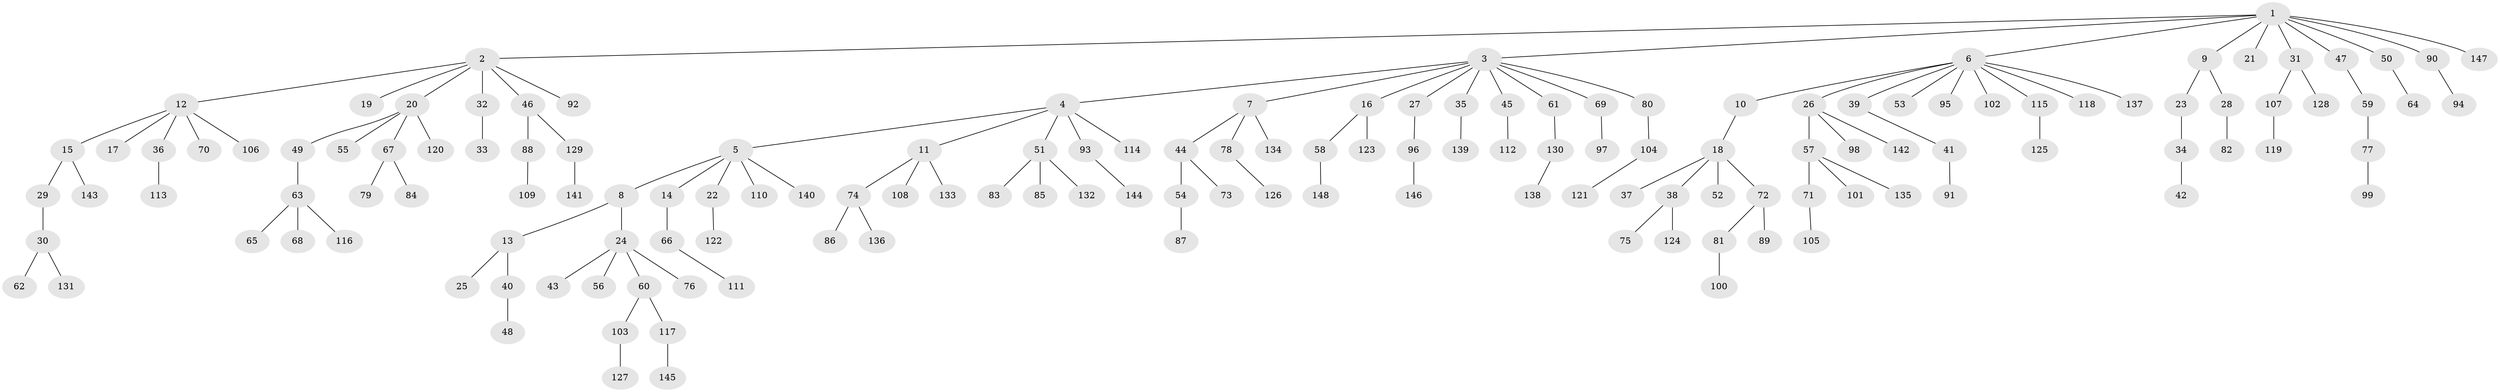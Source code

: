 // coarse degree distribution, {18: 0.009433962264150943, 6: 0.009433962264150943, 5: 0.04716981132075472, 9: 0.009433962264150943, 4: 0.03773584905660377, 3: 0.10377358490566038, 2: 0.18867924528301888, 1: 0.5943396226415094}
// Generated by graph-tools (version 1.1) at 2025/42/03/06/25 10:42:05]
// undirected, 148 vertices, 147 edges
graph export_dot {
graph [start="1"]
  node [color=gray90,style=filled];
  1;
  2;
  3;
  4;
  5;
  6;
  7;
  8;
  9;
  10;
  11;
  12;
  13;
  14;
  15;
  16;
  17;
  18;
  19;
  20;
  21;
  22;
  23;
  24;
  25;
  26;
  27;
  28;
  29;
  30;
  31;
  32;
  33;
  34;
  35;
  36;
  37;
  38;
  39;
  40;
  41;
  42;
  43;
  44;
  45;
  46;
  47;
  48;
  49;
  50;
  51;
  52;
  53;
  54;
  55;
  56;
  57;
  58;
  59;
  60;
  61;
  62;
  63;
  64;
  65;
  66;
  67;
  68;
  69;
  70;
  71;
  72;
  73;
  74;
  75;
  76;
  77;
  78;
  79;
  80;
  81;
  82;
  83;
  84;
  85;
  86;
  87;
  88;
  89;
  90;
  91;
  92;
  93;
  94;
  95;
  96;
  97;
  98;
  99;
  100;
  101;
  102;
  103;
  104;
  105;
  106;
  107;
  108;
  109;
  110;
  111;
  112;
  113;
  114;
  115;
  116;
  117;
  118;
  119;
  120;
  121;
  122;
  123;
  124;
  125;
  126;
  127;
  128;
  129;
  130;
  131;
  132;
  133;
  134;
  135;
  136;
  137;
  138;
  139;
  140;
  141;
  142;
  143;
  144;
  145;
  146;
  147;
  148;
  1 -- 2;
  1 -- 3;
  1 -- 6;
  1 -- 9;
  1 -- 21;
  1 -- 31;
  1 -- 47;
  1 -- 50;
  1 -- 90;
  1 -- 147;
  2 -- 12;
  2 -- 19;
  2 -- 20;
  2 -- 32;
  2 -- 46;
  2 -- 92;
  3 -- 4;
  3 -- 7;
  3 -- 16;
  3 -- 27;
  3 -- 35;
  3 -- 45;
  3 -- 61;
  3 -- 69;
  3 -- 80;
  4 -- 5;
  4 -- 11;
  4 -- 51;
  4 -- 93;
  4 -- 114;
  5 -- 8;
  5 -- 14;
  5 -- 22;
  5 -- 110;
  5 -- 140;
  6 -- 10;
  6 -- 26;
  6 -- 39;
  6 -- 53;
  6 -- 95;
  6 -- 102;
  6 -- 115;
  6 -- 118;
  6 -- 137;
  7 -- 44;
  7 -- 78;
  7 -- 134;
  8 -- 13;
  8 -- 24;
  9 -- 23;
  9 -- 28;
  10 -- 18;
  11 -- 74;
  11 -- 108;
  11 -- 133;
  12 -- 15;
  12 -- 17;
  12 -- 36;
  12 -- 70;
  12 -- 106;
  13 -- 25;
  13 -- 40;
  14 -- 66;
  15 -- 29;
  15 -- 143;
  16 -- 58;
  16 -- 123;
  18 -- 37;
  18 -- 38;
  18 -- 52;
  18 -- 72;
  20 -- 49;
  20 -- 55;
  20 -- 67;
  20 -- 120;
  22 -- 122;
  23 -- 34;
  24 -- 43;
  24 -- 56;
  24 -- 60;
  24 -- 76;
  26 -- 57;
  26 -- 98;
  26 -- 142;
  27 -- 96;
  28 -- 82;
  29 -- 30;
  30 -- 62;
  30 -- 131;
  31 -- 107;
  31 -- 128;
  32 -- 33;
  34 -- 42;
  35 -- 139;
  36 -- 113;
  38 -- 75;
  38 -- 124;
  39 -- 41;
  40 -- 48;
  41 -- 91;
  44 -- 54;
  44 -- 73;
  45 -- 112;
  46 -- 88;
  46 -- 129;
  47 -- 59;
  49 -- 63;
  50 -- 64;
  51 -- 83;
  51 -- 85;
  51 -- 132;
  54 -- 87;
  57 -- 71;
  57 -- 101;
  57 -- 135;
  58 -- 148;
  59 -- 77;
  60 -- 103;
  60 -- 117;
  61 -- 130;
  63 -- 65;
  63 -- 68;
  63 -- 116;
  66 -- 111;
  67 -- 79;
  67 -- 84;
  69 -- 97;
  71 -- 105;
  72 -- 81;
  72 -- 89;
  74 -- 86;
  74 -- 136;
  77 -- 99;
  78 -- 126;
  80 -- 104;
  81 -- 100;
  88 -- 109;
  90 -- 94;
  93 -- 144;
  96 -- 146;
  103 -- 127;
  104 -- 121;
  107 -- 119;
  115 -- 125;
  117 -- 145;
  129 -- 141;
  130 -- 138;
}
